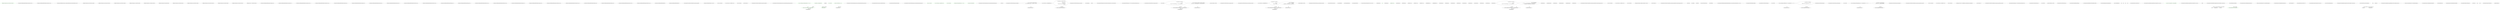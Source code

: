 digraph  {
d13 [cluster="Humanizer.Tests.DateHumanizeDefaultStrategyTests.MinutesFromNow(int, string)", color=green, community=0, label="DateHumanize.Verify(expected, minutes, TimeUnit.Minute, Tense.Future)", prediction=0, span="56-56"];
d12 [cluster="Humanizer.Tests.DateHumanizeDefaultStrategyTests.MinutesFromNow(int, string)", label="Entry Humanizer.Tests.DateHumanizeDefaultStrategyTests.MinutesFromNow(int, string)", span="54-54"];
d14 [cluster="Humanizer.Tests.DateHumanizeDefaultStrategyTests.MinutesFromNow(int, string)", label="Exit Humanizer.Tests.DateHumanizeDefaultStrategyTests.MinutesFromNow(int, string)", span="54-54"];
d5 [cluster="Humanizer.Tests.DateHumanize.Verify(string, int, Humanizer.Localisation.TimeUnit, Humanizer.Localisation.Tense, double?)", label="Entry Humanizer.Tests.DateHumanize.Verify(string, int, Humanizer.Localisation.TimeUnit, Humanizer.Localisation.Tense, double?)", span="29-29"];
d3 [cluster="Humanizer.Tests.DateHumanizeDefaultStrategyTests.SecondsAgo(int, string)", label="DateHumanize.Verify(expected, seconds, TimeUnit.Second, Tense.Past)", span="20-20"];
d7 [cluster="Humanizer.Tests.DateHumanizeDefaultStrategyTests.SecondsFromNow(int, string)", label="DateHumanize.Verify(expected, seconds, TimeUnit.Second, Tense.Future)", span="30-30"];
d10 [cluster="Humanizer.Tests.DateHumanizeDefaultStrategyTests.MinutesAgo(int, string)", label="DateHumanize.Verify(expected, minutes, TimeUnit.Minute, Tense.Past)", span="44-44"];
d16 [cluster="Humanizer.Tests.DateHumanizeDefaultStrategyTests.HoursAgo(int, string)", label="DateHumanize.Verify(expected, hours, TimeUnit.Hour, Tense.Past)", span="66-66"];
d19 [cluster="Humanizer.Tests.DateHumanizeDefaultStrategyTests.HoursFromNow(int, string)", label="DateHumanize.Verify(expected, hours, TimeUnit.Hour, Tense.Future)", span="76-76"];
d22 [cluster="Humanizer.Tests.DateHumanizeDefaultStrategyTests.DaysAgo(int, string)", label="DateHumanize.Verify(expected, days, TimeUnit.Day, Tense.Past)", span="86-86"];
d25 [cluster="Humanizer.Tests.DateHumanizeDefaultStrategyTests.DaysFromNow(int, string)", label="DateHumanize.Verify(expected, days, TimeUnit.Day, Tense.Future)", span="96-96"];
d28 [cluster="Humanizer.Tests.DateHumanizeDefaultStrategyTests.MonthsAgo(int, string)", label="DateHumanize.Verify(expected, months, TimeUnit.Month, Tense.Past)", span="106-106"];
d31 [cluster="Humanizer.Tests.DateHumanizeDefaultStrategyTests.MonthsFromNow(int, string)", label="DateHumanize.Verify(expected, months, TimeUnit.Month, Tense.Future)", span="116-116"];
d34 [cluster="Humanizer.Tests.DateHumanizeDefaultStrategyTests.YearsAgo(int, string)", label="DateHumanize.Verify(expected, years, TimeUnit.Year, Tense.Past)", span="124-124"];
d37 [cluster="Humanizer.Tests.DateHumanizeDefaultStrategyTests.YearsFromNow(int, string)", label="DateHumanize.Verify(expected, years, TimeUnit.Year, Tense.Future)", span="132-132"];
d40 [cluster="Humanizer.Tests.DateHumanizeDefaultStrategyTests.Now()", label="DateHumanize.Verify(''now'', 0, TimeUnit.Year, Tense.Future)", span="138-138"];
d2 [cluster="Humanizer.Tests.DateHumanizeDefaultStrategyTests.SecondsAgo(int, string)", label="Entry Humanizer.Tests.DateHumanizeDefaultStrategyTests.SecondsAgo(int, string)", span="18-18"];
d4 [cluster="Humanizer.Tests.DateHumanizeDefaultStrategyTests.SecondsAgo(int, string)", label="Exit Humanizer.Tests.DateHumanizeDefaultStrategyTests.SecondsAgo(int, string)", span="18-18"];
d6 [cluster="Humanizer.Tests.DateHumanizeDefaultStrategyTests.SecondsFromNow(int, string)", label="Entry Humanizer.Tests.DateHumanizeDefaultStrategyTests.SecondsFromNow(int, string)", span="28-28"];
d8 [cluster="Humanizer.Tests.DateHumanizeDefaultStrategyTests.SecondsFromNow(int, string)", label="Exit Humanizer.Tests.DateHumanizeDefaultStrategyTests.SecondsFromNow(int, string)", span="28-28"];
d9 [cluster="Humanizer.Tests.DateHumanizeDefaultStrategyTests.MinutesAgo(int, string)", label="Entry Humanizer.Tests.DateHumanizeDefaultStrategyTests.MinutesAgo(int, string)", span="42-42"];
d11 [cluster="Humanizer.Tests.DateHumanizeDefaultStrategyTests.MinutesAgo(int, string)", label="Exit Humanizer.Tests.DateHumanizeDefaultStrategyTests.MinutesAgo(int, string)", span="42-42"];
d15 [cluster="Humanizer.Tests.DateHumanizeDefaultStrategyTests.HoursAgo(int, string)", label="Entry Humanizer.Tests.DateHumanizeDefaultStrategyTests.HoursAgo(int, string)", span="64-64"];
d17 [cluster="Humanizer.Tests.DateHumanizeDefaultStrategyTests.HoursAgo(int, string)", label="Exit Humanizer.Tests.DateHumanizeDefaultStrategyTests.HoursAgo(int, string)", span="64-64"];
d18 [cluster="Humanizer.Tests.DateHumanizeDefaultStrategyTests.HoursFromNow(int, string)", label="Entry Humanizer.Tests.DateHumanizeDefaultStrategyTests.HoursFromNow(int, string)", span="74-74"];
d20 [cluster="Humanizer.Tests.DateHumanizeDefaultStrategyTests.HoursFromNow(int, string)", label="Exit Humanizer.Tests.DateHumanizeDefaultStrategyTests.HoursFromNow(int, string)", span="74-74"];
d21 [cluster="Humanizer.Tests.DateHumanizeDefaultStrategyTests.DaysAgo(int, string)", label="Entry Humanizer.Tests.DateHumanizeDefaultStrategyTests.DaysAgo(int, string)", span="84-84"];
d23 [cluster="Humanizer.Tests.DateHumanizeDefaultStrategyTests.DaysAgo(int, string)", label="Exit Humanizer.Tests.DateHumanizeDefaultStrategyTests.DaysAgo(int, string)", span="84-84"];
d24 [cluster="Humanizer.Tests.DateHumanizeDefaultStrategyTests.DaysFromNow(int, string)", label="Entry Humanizer.Tests.DateHumanizeDefaultStrategyTests.DaysFromNow(int, string)", span="94-94"];
d26 [cluster="Humanizer.Tests.DateHumanizeDefaultStrategyTests.DaysFromNow(int, string)", label="Exit Humanizer.Tests.DateHumanizeDefaultStrategyTests.DaysFromNow(int, string)", span="94-94"];
d27 [cluster="Humanizer.Tests.DateHumanizeDefaultStrategyTests.MonthsAgo(int, string)", label="Entry Humanizer.Tests.DateHumanizeDefaultStrategyTests.MonthsAgo(int, string)", span="104-104"];
d29 [cluster="Humanizer.Tests.DateHumanizeDefaultStrategyTests.MonthsAgo(int, string)", label="Exit Humanizer.Tests.DateHumanizeDefaultStrategyTests.MonthsAgo(int, string)", span="104-104"];
d30 [cluster="Humanizer.Tests.DateHumanizeDefaultStrategyTests.MonthsFromNow(int, string)", label="Entry Humanizer.Tests.DateHumanizeDefaultStrategyTests.MonthsFromNow(int, string)", span="114-114"];
d32 [cluster="Humanizer.Tests.DateHumanizeDefaultStrategyTests.MonthsFromNow(int, string)", label="Exit Humanizer.Tests.DateHumanizeDefaultStrategyTests.MonthsFromNow(int, string)", span="114-114"];
d33 [cluster="Humanizer.Tests.DateHumanizeDefaultStrategyTests.YearsAgo(int, string)", label="Entry Humanizer.Tests.DateHumanizeDefaultStrategyTests.YearsAgo(int, string)", span="122-122"];
d35 [cluster="Humanizer.Tests.DateHumanizeDefaultStrategyTests.YearsAgo(int, string)", label="Exit Humanizer.Tests.DateHumanizeDefaultStrategyTests.YearsAgo(int, string)", span="122-122"];
d36 [cluster="Humanizer.Tests.DateHumanizeDefaultStrategyTests.YearsFromNow(int, string)", label="Entry Humanizer.Tests.DateHumanizeDefaultStrategyTests.YearsFromNow(int, string)", span="130-130"];
d38 [cluster="Humanizer.Tests.DateHumanizeDefaultStrategyTests.YearsFromNow(int, string)", label="Exit Humanizer.Tests.DateHumanizeDefaultStrategyTests.YearsFromNow(int, string)", span="130-130"];
d39 [cluster="Humanizer.Tests.DateHumanizeDefaultStrategyTests.Now()", label="Entry Humanizer.Tests.DateHumanizeDefaultStrategyTests.Now()", span="136-136"];
d41 [cluster="Humanizer.Tests.DateHumanizeDefaultStrategyTests.Now()", label="Exit Humanizer.Tests.DateHumanizeDefaultStrategyTests.Now()", span="136-136"];
m0_0 [cluster="CommandLine.Tests.Unit.ParserTests.When_HelpWriter_is_set_help_screen_is_generated()", file="ParserTests.cs", label="Entry CommandLine.Tests.Unit.ParserTests.When_HelpWriter_is_set_help_screen_is_generated()", span="13-13"];
m0_3 [cluster="CommandLine.Tests.Unit.ParserTests.When_HelpWriter_is_set_help_screen_is_generated()", file="ParserTests.cs", label="sut.ParseArguments<FakeOptionWithRequired>(new string[] { })", span="20-20"];
m0_1 [cluster="CommandLine.Tests.Unit.ParserTests.When_HelpWriter_is_set_help_screen_is_generated()", file="ParserTests.cs", label="var writer = new StringWriter()", span="16-16"];
m0_2 [cluster="CommandLine.Tests.Unit.ParserTests.When_HelpWriter_is_set_help_screen_is_generated()", file="ParserTests.cs", label="var sut = new Parser(with => with.HelpWriter = writer)", span="17-17"];
m0_4 [cluster="CommandLine.Tests.Unit.ParserTests.When_HelpWriter_is_set_help_screen_is_generated()", file="ParserTests.cs", label="var text = writer.ToString()", span="23-23"];
m0_5 [cluster="CommandLine.Tests.Unit.ParserTests.When_HelpWriter_is_set_help_screen_is_generated()", file="ParserTests.cs", label="Assert.True(text.Length > 0)", span="24-24"];
m0_6 [cluster="CommandLine.Tests.Unit.ParserTests.When_HelpWriter_is_set_help_screen_is_generated()", file="ParserTests.cs", label="Exit CommandLine.Tests.Unit.ParserTests.When_HelpWriter_is_set_help_screen_is_generated()", span="13-13"];
m0_108 [cluster="CommandLine.Tests.Unit.ParserTests.Explicit_help_request_with_immutable_instance_generates_help_requested_error()", file="ParserTests.cs", label="Entry CommandLine.Tests.Unit.ParserTests.Explicit_help_request_with_immutable_instance_generates_help_requested_error()", span="188-188"];
m0_109 [cluster="CommandLine.Tests.Unit.ParserTests.Explicit_help_request_with_immutable_instance_generates_help_requested_error()", color=green, community=0, file="ParserTests.cs", label="var expectedError = new HelpRequestedError()", prediction=1, span="191-191"];
m0_110 [cluster="CommandLine.Tests.Unit.ParserTests.Explicit_help_request_with_immutable_instance_generates_help_requested_error()", color=green, community=0, file="ParserTests.cs", label="var sut = new Parser()", prediction=2, span="192-192"];
m0_113 [cluster="CommandLine.Tests.Unit.ParserTests.Explicit_help_request_with_immutable_instance_generates_help_requested_error()", color=green, community=0, file="ParserTests.cs", label="result.Errors.Should().ContainSingle(e => e.Equals(expectedError))", prediction=1, span="199-199"];
m0_111 [cluster="CommandLine.Tests.Unit.ParserTests.Explicit_help_request_with_immutable_instance_generates_help_requested_error()", color=green, community=0, file="ParserTests.cs", label="var result = sut.ParseArguments<FakeImmutableOptions>(new[] { ''--help'' })", prediction=1, span="195-195"];
m0_112 [cluster="CommandLine.Tests.Unit.ParserTests.Explicit_help_request_with_immutable_instance_generates_help_requested_error()", color=green, community=0, file="ParserTests.cs", label="result.Errors.Should().HaveCount(x => x == 1)", prediction=5, span="198-198"];
m0_114 [cluster="CommandLine.Tests.Unit.ParserTests.Explicit_help_request_with_immutable_instance_generates_help_requested_error()", file="ParserTests.cs", label="Exit CommandLine.Tests.Unit.ParserTests.Explicit_help_request_with_immutable_instance_generates_help_requested_error()", span="188-188"];
m0_8 [cluster="CommandLine.Parser.Parser(System.Action<CommandLine.ParserSettings>)", file="ParserTests.cs", label="Entry CommandLine.Parser.Parser(System.Action<CommandLine.ParserSettings>)", span="36-36"];
m0_85 [cluster="CommandLine.Tests.Fakes.CloneOptions.CloneOptions()", file="ParserTests.cs", label="Entry CommandLine.Tests.Fakes.CloneOptions.CloneOptions()", span="33-33"];
m0_126 [cluster="CommandLine.Tests.Unit.ParserTests.Explicit_help_request_with_immutable_instance_generates_help_screen()", file="ParserTests.cs", label="Entry CommandLine.Tests.Unit.ParserTests.Explicit_help_request_with_immutable_instance_generates_help_screen()", span="204-204"];
m0_127 [cluster="CommandLine.Tests.Unit.ParserTests.Explicit_help_request_with_immutable_instance_generates_help_screen()", color=green, community=0, file="ParserTests.cs", label="var help = new StringWriter()", prediction=6, span="207-207"];
m0_128 [cluster="CommandLine.Tests.Unit.ParserTests.Explicit_help_request_with_immutable_instance_generates_help_screen()", color=green, community=0, file="ParserTests.cs", label="var sut = new Parser(config => config.HelpWriter = help)", prediction=7, span="208-208"];
m0_130 [cluster="CommandLine.Tests.Unit.ParserTests.Explicit_help_request_with_immutable_instance_generates_help_screen()", color=green, community=0, file="ParserTests.cs", label="var result = help.ToString()", prediction=8, span="212-212"];
m0_129 [cluster="CommandLine.Tests.Unit.ParserTests.Explicit_help_request_with_immutable_instance_generates_help_screen()", color=green, community=0, file="ParserTests.cs", label="sut.ParseArguments<FakeImmutableOptions>(new[] { ''--help'' })", prediction=9, span="211-211"];
m0_131 [cluster="CommandLine.Tests.Unit.ParserTests.Explicit_help_request_with_immutable_instance_generates_help_screen()", color=green, community=0, file="ParserTests.cs", label="result.Length.Should().BeGreaterThan(0)", prediction=10, span="215-215"];
m0_132 [cluster="CommandLine.Tests.Unit.ParserTests.Explicit_help_request_with_immutable_instance_generates_help_screen()", file="ParserTests.cs", label="Exit CommandLine.Tests.Unit.ParserTests.Explicit_help_request_with_immutable_instance_generates_help_screen()", span="204-204"];
m0_11 [cluster="Unk.True", file="ParserTests.cs", label="Entry Unk.True", span=""];
m0_49 [cluster="CommandLine.Tests.Unit.ParserTests.Parse_options_with_double_dash()", file="ParserTests.cs", label="Entry CommandLine.Tests.Unit.ParserTests.Parse_options_with_double_dash()", span="80-80"];
m0_52 [cluster="CommandLine.Tests.Unit.ParserTests.Parse_options_with_double_dash()", file="ParserTests.cs", label="var result = sut.ParseArguments<FakeOptionsWithValues>(\r\n                new[] { ''--stringvalue'', ''astring'', ''--'', ''20'', ''--aaa'', ''-b'', ''--ccc'', ''30'' })", span="93-94"];
m0_51 [cluster="CommandLine.Tests.Unit.ParserTests.Parse_options_with_double_dash()", file="ParserTests.cs", label="var sut = new Parser(with => with.EnableDashDash = true)", span="90-90"];
m0_53 [cluster="CommandLine.Tests.Unit.ParserTests.Parse_options_with_double_dash()", file="ParserTests.cs", label="result.Value.ShouldBeEquivalentTo(expectedOptions)", span="97-97"];
m0_54 [cluster="CommandLine.Tests.Unit.ParserTests.Parse_options_with_double_dash()", file="ParserTests.cs", label="Assert.False(result.Errors.Any())", span="98-98"];
m0_50 [cluster="CommandLine.Tests.Unit.ParserTests.Parse_options_with_double_dash()", file="ParserTests.cs", label="var expectedOptions = new FakeOptionsWithValues\r\n                {\r\n                    StringValue = ''astring'',\r\n                    LongValue = 20L,\r\n                    StringSequence = new[] { ''--aaa'', ''-b'', ''--ccc'' },\r\n                    IntValue = 30\r\n                }", span="83-89"];
m0_55 [cluster="CommandLine.Tests.Unit.ParserTests.Parse_options_with_double_dash()", file="ParserTests.cs", label="Exit CommandLine.Tests.Unit.ParserTests.Parse_options_with_double_dash()", span="80-80"];
m0_118 [cluster="Unk.ContainSingle", file="ParserTests.cs", label="Entry Unk.ContainSingle", span=""];
m0_69 [cluster="Unk.>", file="ParserTests.cs", label="Entry Unk.>", span=""];
m0_22 [cluster="CommandLine.Parser.ParseArguments(System.Collections.Generic.IEnumerable<string>, params System.Type[])", file="ParserTests.cs", label="Entry CommandLine.Parser.ParseArguments(System.Collections.Generic.IEnumerable<string>, params System.Type[])", span="141-141"];
m0_33 [cluster="CommandLine.Parser.ParseArguments<T1, T2, T3>(System.Collections.Generic.IEnumerable<string>)", file="ParserTests.cs", label="Entry CommandLine.Parser.ParseArguments<T1, T2, T3>(System.Collections.Generic.IEnumerable<string>)", span="46-46"];
m0_89 [cluster="CommandLine.Tests.Unit.ParserTests.Parse_verbs_using_generic_overload()", file="ParserTests.cs", label="Entry CommandLine.Tests.Unit.ParserTests.Parse_verbs_using_generic_overload()", span="149-149"];
m0_91 [cluster="CommandLine.Tests.Unit.ParserTests.Parse_verbs_using_generic_overload()", file="ParserTests.cs", label="var sut = new Parser()", span="157-157"];
m0_90 [cluster="CommandLine.Tests.Unit.ParserTests.Parse_verbs_using_generic_overload()", file="ParserTests.cs", label="var expectedOptions = new CloneOptions\r\n            {\r\n                Quiet = true,\r\n                Urls = new[] { ''http://gsscoder.github.com/'', ''http://yes-to-nooo.github.com/'' }\r\n            }", span="152-156"];
m0_92 [cluster="CommandLine.Tests.Unit.ParserTests.Parse_verbs_using_generic_overload()", file="ParserTests.cs", label="var result = sut.ParseArguments<AddOptions, CommitOptions, CloneOptions>(\r\n                new[] { ''clone'', ''-q'', ''http://gsscoder.github.com/'', ''http://yes-to-nooo.github.com/'' })", span="160-161"];
m0_94 [cluster="CommandLine.Tests.Unit.ParserTests.Parse_verbs_using_generic_overload()", file="ParserTests.cs", label="result.Value.ShouldBeEquivalentTo(expectedOptions, o => o.RespectingRuntimeTypes())", span="165-165"];
m0_93 [cluster="CommandLine.Tests.Unit.ParserTests.Parse_verbs_using_generic_overload()", file="ParserTests.cs", label="Assert.IsType<CloneOptions>(result.Value)", span="164-164"];
m0_95 [cluster="CommandLine.Tests.Unit.ParserTests.Parse_verbs_using_generic_overload()", file="ParserTests.cs", label="Assert.False(result.Errors.Any())", span="166-166"];
m0_96 [cluster="CommandLine.Tests.Unit.ParserTests.Parse_verbs_using_generic_overload()", file="ParserTests.cs", label="Exit CommandLine.Tests.Unit.ParserTests.Parse_verbs_using_generic_overload()", span="149-149"];
m0_60 [cluster="CommandLine.Tests.Unit.ParserTests.Parse_options_with_double_dash_in_verbs_scenario()", file="ParserTests.cs", label="Entry CommandLine.Tests.Unit.ParserTests.Parse_options_with_double_dash_in_verbs_scenario()", span="103-103"];
m0_62 [cluster="CommandLine.Tests.Unit.ParserTests.Parse_options_with_double_dash_in_verbs_scenario()", file="ParserTests.cs", label="var sut = new Parser(with => with.EnableDashDash = true)", span="111-111"];
m0_61 [cluster="CommandLine.Tests.Unit.ParserTests.Parse_options_with_double_dash_in_verbs_scenario()", file="ParserTests.cs", label="var expectedOptions = new AddOptions\r\n                {\r\n                    Patch = true,\r\n                    FileName = ''--strange-fn''\r\n                }", span="106-110"];
m0_63 [cluster="CommandLine.Tests.Unit.ParserTests.Parse_options_with_double_dash_in_verbs_scenario()", file="ParserTests.cs", label="var result = sut.ParseArguments(\r\n                new[] { ''add'', ''-p'', ''--'', ''--strange-fn'' },\r\n                typeof(AddOptions), typeof(CommitOptions), typeof(CloneOptions))", span="114-116"];
m0_65 [cluster="CommandLine.Tests.Unit.ParserTests.Parse_options_with_double_dash_in_verbs_scenario()", file="ParserTests.cs", label="result.Value.ShouldBeEquivalentTo(expectedOptions, o => o.RespectingRuntimeTypes())", span="120-120"];
m0_64 [cluster="CommandLine.Tests.Unit.ParserTests.Parse_options_with_double_dash_in_verbs_scenario()", file="ParserTests.cs", label="Assert.IsType<AddOptions>(result.Value)", span="119-119"];
m0_66 [cluster="CommandLine.Tests.Unit.ParserTests.Parse_options_with_double_dash_in_verbs_scenario()", file="ParserTests.cs", label="Assert.False(result.Errors.Any())", span="121-121"];
m0_67 [cluster="CommandLine.Tests.Unit.ParserTests.Parse_options_with_double_dash_in_verbs_scenario()", file="ParserTests.cs", label="Exit CommandLine.Tests.Unit.ParserTests.Parse_options_with_double_dash_in_verbs_scenario()", span="103-103"];
m0_7 [cluster="System.IO.StringWriter.StringWriter()", file="ParserTests.cs", label="Entry System.IO.StringWriter.StringWriter()", span="0-0"];
m0_133 [cluster="Unk.BeGreaterThan", file="ParserTests.cs", label="Entry Unk.BeGreaterThan", span=""];
m0_76 [cluster="Unk.RespectingRuntimeTypes", file="ParserTests.cs", label="Entry Unk.RespectingRuntimeTypes", span=""];
m0_45 [cluster="CommandLine.Parser.Parser()", file="ParserTests.cs", label="Entry CommandLine.Parser.Parser()", span="25-25"];
m0_47 [cluster="System.Collections.Generic.IEnumerable<TSource>.Any<TSource>()", file="ParserTests.cs", label="Entry System.Collections.Generic.IEnumerable<TSource>.Any<TSource>()", span="0-0"];
m0_73 [cluster="lambda expression", file="ParserTests.cs", label="Entry lambda expression", span="120-120"];
m0_123 [cluster="lambda expression", color=green, community=0, file="ParserTests.cs", label="e.Equals(expectedError)", prediction=1, span="199-199"];
m0_122 [cluster="lambda expression", file="ParserTests.cs", label="Entry lambda expression", span="199-199"];
m0_124 [cluster="lambda expression", file="ParserTests.cs", label="Exit lambda expression", span="199-199"];
m0_119 [cluster="lambda expression", file="ParserTests.cs", label="Entry lambda expression", span="198-198"];
m0_120 [cluster="lambda expression", color=green, community=0, file="ParserTests.cs", label="x == 1", prediction=12, span="198-198"];
m0_121 [cluster="lambda expression", file="ParserTests.cs", label="Exit lambda expression", span="198-198"];
m0_135 [cluster="lambda expression", color=green, community=0, file="ParserTests.cs", label="config.HelpWriter = help", prediction=13, span="208-208"];
m0_134 [cluster="lambda expression", file="ParserTests.cs", label="Entry lambda expression", span="208-208"];
m0_136 [cluster="lambda expression", file="ParserTests.cs", label="Exit lambda expression", span="208-208"];
m0_13 [cluster="lambda expression", file="ParserTests.cs", label="with.HelpWriter = writer", span="17-17"];
m0_24 [cluster="lambda expression", file="ParserTests.cs", label="with.HelpWriter = writer", span="33-33"];
m0_35 [cluster="lambda expression", file="ParserTests.cs", label="with.HelpWriter = writer", span="49-49"];
m0_58 [cluster="lambda expression", file="ParserTests.cs", label="with.EnableDashDash = true", span="90-90"];
m0_71 [cluster="lambda expression", file="ParserTests.cs", label="with.EnableDashDash = true", span="111-111"];
m0_12 [cluster="lambda expression", file="ParserTests.cs", label="Entry lambda expression", span="17-17"];
m0_14 [cluster="lambda expression", file="ParserTests.cs", label="Exit lambda expression", span="17-17"];
m0_23 [cluster="lambda expression", file="ParserTests.cs", label="Entry lambda expression", span="33-33"];
m0_25 [cluster="lambda expression", file="ParserTests.cs", label="Exit lambda expression", span="33-33"];
m0_34 [cluster="lambda expression", file="ParserTests.cs", label="Entry lambda expression", span="49-49"];
m0_36 [cluster="lambda expression", file="ParserTests.cs", label="Exit lambda expression", span="49-49"];
m0_57 [cluster="lambda expression", file="ParserTests.cs", label="Entry lambda expression", span="90-90"];
m0_59 [cluster="lambda expression", file="ParserTests.cs", label="Exit lambda expression", span="90-90"];
m0_70 [cluster="lambda expression", file="ParserTests.cs", label="Entry lambda expression", span="111-111"];
m0_72 [cluster="lambda expression", file="ParserTests.cs", label="Exit lambda expression", span="111-111"];
m0_86 [cluster="lambda expression", file="ParserTests.cs", label="Entry lambda expression", span="143-143"];
m0_97 [cluster="lambda expression", file="ParserTests.cs", label="Entry lambda expression", span="165-165"];
m0_88 [cluster="lambda expression", file="ParserTests.cs", label="Exit lambda expression", span="143-143"];
m0_87 [cluster="lambda expression", file="ParserTests.cs", label="o.RespectingRuntimeTypes()", span="143-143"];
m0_99 [cluster="lambda expression", file="ParserTests.cs", label="Exit lambda expression", span="165-165"];
m0_98 [cluster="lambda expression", file="ParserTests.cs", label="o.RespectingRuntimeTypes()", span="165-165"];
m0_74 [cluster="lambda expression", file="ParserTests.cs", label="o.RespectingRuntimeTypes()", span="120-120"];
m0_75 [cluster="lambda expression", file="ParserTests.cs", label="Exit lambda expression", span="120-120"];
m0_26 [cluster="CommandLine.Tests.Unit.ParserTests.When_HelpWriter_is_set_help_screen_is_generated_in_verbs_scenario_using_generic_overload()", file="ParserTests.cs", label="Entry CommandLine.Tests.Unit.ParserTests.When_HelpWriter_is_set_help_screen_is_generated_in_verbs_scenario_using_generic_overload()", span="45-45"];
m0_27 [cluster="CommandLine.Tests.Unit.ParserTests.When_HelpWriter_is_set_help_screen_is_generated_in_verbs_scenario_using_generic_overload()", file="ParserTests.cs", label="var writer = new StringWriter()", span="48-48"];
m0_28 [cluster="CommandLine.Tests.Unit.ParserTests.When_HelpWriter_is_set_help_screen_is_generated_in_verbs_scenario_using_generic_overload()", file="ParserTests.cs", label="var sut = new Parser(with => with.HelpWriter = writer)", span="49-49"];
m0_30 [cluster="CommandLine.Tests.Unit.ParserTests.When_HelpWriter_is_set_help_screen_is_generated_in_verbs_scenario_using_generic_overload()", file="ParserTests.cs", label="var text = writer.ToString()", span="55-55"];
m0_29 [cluster="CommandLine.Tests.Unit.ParserTests.When_HelpWriter_is_set_help_screen_is_generated_in_verbs_scenario_using_generic_overload()", file="ParserTests.cs", label="sut.ParseArguments<AddOptions, CommitOptions, CloneOptions>(new string[] { })", span="52-52"];
m0_31 [cluster="CommandLine.Tests.Unit.ParserTests.When_HelpWriter_is_set_help_screen_is_generated_in_verbs_scenario_using_generic_overload()", file="ParserTests.cs", label="Assert.True(text.Length > 0)", span="56-56"];
m0_32 [cluster="CommandLine.Tests.Unit.ParserTests.When_HelpWriter_is_set_help_screen_is_generated_in_verbs_scenario_using_generic_overload()", file="ParserTests.cs", label="Exit CommandLine.Tests.Unit.ParserTests.When_HelpWriter_is_set_help_screen_is_generated_in_verbs_scenario_using_generic_overload()", span="45-45"];
m0_116 [cluster="Unk.Should", file="ParserTests.cs", label="Entry Unk.Should", span=""];
m0_125 [cluster="Unk.Equals", file="ParserTests.cs", label="Entry Unk.Equals", span=""];
m0_48 [cluster="Unk.False", file="ParserTests.cs", label="Entry Unk.False", span=""];
m0_10 [cluster="System.IO.StringWriter.ToString()", file="ParserTests.cs", label="Entry System.IO.StringWriter.ToString()", span="0-0"];
m0_117 [cluster="Unk.HaveCount", file="ParserTests.cs", label="Entry Unk.HaveCount", span=""];
m0_107 [cluster="CommandLine.Tests.Fakes.FakeImmutableOptions.FakeImmutableOptions(string, System.Collections.Generic.IEnumerable<int>, bool, long)", file="ParserTests.cs", label="Entry CommandLine.Tests.Fakes.FakeImmutableOptions.FakeImmutableOptions(string, System.Collections.Generic.IEnumerable<int>, bool, long)", span="13-13"];
m0_68 [cluster="CommandLine.Tests.Fakes.AddOptions.AddOptions()", file="ParserTests.cs", label="Entry CommandLine.Tests.Fakes.AddOptions.AddOptions()", span="7-7"];
m0_37 [cluster="CommandLine.Tests.Unit.ParserTests.Parse_options()", file="ParserTests.cs", label="Entry CommandLine.Tests.Unit.ParserTests.Parse_options()", span="61-61"];
m0_39 [cluster="CommandLine.Tests.Unit.ParserTests.Parse_options()", file="ParserTests.cs", label="var sut = new Parser()", span="68-68"];
m0_40 [cluster="CommandLine.Tests.Unit.ParserTests.Parse_options()", file="ParserTests.cs", label="var result = sut.ParseArguments<FakeOptions>(new[] { ''--stringvalue=strvalue'', ''-i1'', ''2'', ''3'' })", span="71-71"];
m0_38 [cluster="CommandLine.Tests.Unit.ParserTests.Parse_options()", file="ParserTests.cs", label="var expectedOptions = new FakeOptions\r\n                {\r\n                    StringValue = ''strvalue'', IntSequence = new[] { 1, 2, 3 }\r\n                }", span="64-67"];
m0_41 [cluster="CommandLine.Tests.Unit.ParserTests.Parse_options()", file="ParserTests.cs", label="result.Value.ShouldBeEquivalentTo(expectedOptions)", span="74-74"];
m0_42 [cluster="CommandLine.Tests.Unit.ParserTests.Parse_options()", file="ParserTests.cs", label="Assert.False(result.Errors.Any())", span="75-75"];
m0_43 [cluster="CommandLine.Tests.Unit.ParserTests.Parse_options()", file="ParserTests.cs", label="Exit CommandLine.Tests.Unit.ParserTests.Parse_options()", span="61-61"];
m0_100 [cluster="CommandLine.Tests.Unit.ParserTests.Parse_to_immutable_instance()", file="ParserTests.cs", label="Entry CommandLine.Tests.Unit.ParserTests.Parse_to_immutable_instance()", span="171-171"];
m0_102 [cluster="CommandLine.Tests.Unit.ParserTests.Parse_to_immutable_instance()", file="ParserTests.cs", label="var sut = new Parser()", span="176-176"];
m0_103 [cluster="CommandLine.Tests.Unit.ParserTests.Parse_to_immutable_instance()", file="ParserTests.cs", label="var result = sut.ParseArguments<FakeImmutableOptions>(new[] { ''--stringvalue=strvalue'', ''-i1'', ''2'', ''3'' })", span="179-179"];
m0_101 [cluster="CommandLine.Tests.Unit.ParserTests.Parse_to_immutable_instance()", file="ParserTests.cs", label="var expectedOptions = new FakeImmutableOptions(\r\n                ''strvalue'', new[] { 1, 2, 3 }, default(bool), default(long))", span="174-175"];
m0_104 [cluster="CommandLine.Tests.Unit.ParserTests.Parse_to_immutable_instance()", file="ParserTests.cs", label="result.Value.ShouldBeEquivalentTo(expectedOptions)", span="182-182"];
m0_105 [cluster="CommandLine.Tests.Unit.ParserTests.Parse_to_immutable_instance()", file="ParserTests.cs", label="Assert.False(result.Errors.Any())", span="183-183"];
m0_106 [cluster="CommandLine.Tests.Unit.ParserTests.Parse_to_immutable_instance()", file="ParserTests.cs", label="Exit CommandLine.Tests.Unit.ParserTests.Parse_to_immutable_instance()", span="171-171"];
m0_15 [cluster="CommandLine.Tests.Unit.ParserTests.When_HelpWriter_is_set_help_screen_is_generated_in_verbs_scenario()", file="ParserTests.cs", label="Entry CommandLine.Tests.Unit.ParserTests.When_HelpWriter_is_set_help_screen_is_generated_in_verbs_scenario()", span="29-29"];
m0_16 [cluster="CommandLine.Tests.Unit.ParserTests.When_HelpWriter_is_set_help_screen_is_generated_in_verbs_scenario()", file="ParserTests.cs", label="var writer = new StringWriter()", span="32-32"];
m0_17 [cluster="CommandLine.Tests.Unit.ParserTests.When_HelpWriter_is_set_help_screen_is_generated_in_verbs_scenario()", file="ParserTests.cs", label="var sut = new Parser(with => with.HelpWriter = writer)", span="33-33"];
m0_19 [cluster="CommandLine.Tests.Unit.ParserTests.When_HelpWriter_is_set_help_screen_is_generated_in_verbs_scenario()", file="ParserTests.cs", label="var text = writer.ToString()", span="39-39"];
m0_18 [cluster="CommandLine.Tests.Unit.ParserTests.When_HelpWriter_is_set_help_screen_is_generated_in_verbs_scenario()", file="ParserTests.cs", label="sut.ParseArguments(new string[] { }, typeof(AddOptions), typeof(CommitOptions), typeof(CloneOptions))", span="36-36"];
m0_20 [cluster="CommandLine.Tests.Unit.ParserTests.When_HelpWriter_is_set_help_screen_is_generated_in_verbs_scenario()", file="ParserTests.cs", label="Assert.True(text.Length > 0)", span="40-40"];
m0_21 [cluster="CommandLine.Tests.Unit.ParserTests.When_HelpWriter_is_set_help_screen_is_generated_in_verbs_scenario()", file="ParserTests.cs", label="Exit CommandLine.Tests.Unit.ParserTests.When_HelpWriter_is_set_help_screen_is_generated_in_verbs_scenario()", span="29-29"];
m0_9 [cluster="CommandLine.Parser.ParseArguments<T>(System.Collections.Generic.IEnumerable<string>)", file="ParserTests.cs", label="Entry CommandLine.Parser.ParseArguments<T>(System.Collections.Generic.IEnumerable<string>)", span="84-84"];
m0_77 [cluster="CommandLine.Tests.Unit.ParserTests.Parse_verbs()", file="ParserTests.cs", label="Entry CommandLine.Tests.Unit.ParserTests.Parse_verbs()", span="126-126"];
m0_79 [cluster="CommandLine.Tests.Unit.ParserTests.Parse_verbs()", file="ParserTests.cs", label="var sut = new Parser()", span="134-134"];
m0_78 [cluster="CommandLine.Tests.Unit.ParserTests.Parse_verbs()", file="ParserTests.cs", label="var expectedOptions = new CloneOptions\r\n                {\r\n                    Quiet = true,\r\n                    Urls = new[] { ''http://gsscoder.github.com/'', ''http://yes-to-nooo.github.com/'' }\r\n                }", span="129-133"];
m0_80 [cluster="CommandLine.Tests.Unit.ParserTests.Parse_verbs()", file="ParserTests.cs", label="var result = sut.ParseArguments(\r\n                new[] { ''clone'', ''-q'', ''http://gsscoder.github.com/'', ''http://yes-to-nooo.github.com/'' },\r\n                typeof(AddOptions), typeof(CommitOptions), typeof(CloneOptions))", span="137-139"];
m0_82 [cluster="CommandLine.Tests.Unit.ParserTests.Parse_verbs()", file="ParserTests.cs", label="result.Value.ShouldBeEquivalentTo(expectedOptions, o => o.RespectingRuntimeTypes())", span="143-143"];
m0_81 [cluster="CommandLine.Tests.Unit.ParserTests.Parse_verbs()", file="ParserTests.cs", label="Assert.IsType<CloneOptions>(result.Value)", span="142-142"];
m0_83 [cluster="CommandLine.Tests.Unit.ParserTests.Parse_verbs()", file="ParserTests.cs", label="Assert.False(result.Errors.Any())", span="144-144"];
m0_84 [cluster="CommandLine.Tests.Unit.ParserTests.Parse_verbs()", file="ParserTests.cs", label="Exit CommandLine.Tests.Unit.ParserTests.Parse_verbs()", span="126-126"];
m0_44 [cluster="CommandLine.Tests.Fakes.FakeOptions.FakeOptions()", file="ParserTests.cs", label="Entry CommandLine.Tests.Fakes.FakeOptions.FakeOptions()", span="6-6"];
m0_56 [cluster="CommandLine.Tests.Fakes.FakeOptionsWithValues.FakeOptionsWithValues()", file="ParserTests.cs", label="Entry CommandLine.Tests.Fakes.FakeOptionsWithValues.FakeOptionsWithValues()", span="6-6"];
m0_115 [cluster="CommandLine.HelpRequestedError.HelpRequestedError()", file="ParserTests.cs", label="Entry CommandLine.HelpRequestedError.HelpRequestedError()", span="353-353"];
m0_46 [cluster="Unk.ShouldBeEquivalentTo", file="ParserTests.cs", label="Entry Unk.ShouldBeEquivalentTo", span=""];
m0_140 [file="ParserTests.cs", label=expectedError, span=""];
m0_141 [file="ParserTests.cs", label=help, span=""];
m0_137 [file="ParserTests.cs", label=writer, span=""];
m0_138 [file="ParserTests.cs", label=writer, span=""];
m0_139 [file="ParserTests.cs", label=writer, span=""];
m1_9 [cluster="CommandLine.Infrastructure.Maybe.Nothing<T>()", file="ReflectionHelper.cs", label="Entry CommandLine.Infrastructure.Maybe.Nothing<T>()", span="63-63"];
m1_20 [cluster="CommandLine.Text.StringBuilderExtensions.AppendIf(System.Text.StringBuilder, bool, string, string)", file="ReflectionHelper.cs", label="Entry CommandLine.Text.StringBuilderExtensions.AppendIf(System.Text.StringBuilder, bool, string, string)", span="42-42"];
m1_21 [cluster="CommandLine.Text.StringBuilderExtensions.AppendIf(System.Text.StringBuilder, bool, string, string)", color=green, community=0, file="ReflectionHelper.cs", label="return condition ? builder.Append(ifTrue) : builder.Append(ifFalse);", prediction=14, span="44-44"];
m1_22 [cluster="CommandLine.Text.StringBuilderExtensions.AppendIf(System.Text.StringBuilder, bool, string, string)", file="ReflectionHelper.cs", label="Exit CommandLine.Text.StringBuilderExtensions.AppendIf(System.Text.StringBuilder, bool, string, string)", span="42-42"];
m1_1 [cluster="CommandLine.Text.StringBuilderExtensions.AppendWhen(System.Text.StringBuilder, bool, params string[])", file="ReflectionHelper.cs", label=condition, span="11-11"];
m1_0 [cluster="CommandLine.Text.StringBuilderExtensions.AppendWhen(System.Text.StringBuilder, bool, params string[])", file="ReflectionHelper.cs", label="Entry CommandLine.Text.StringBuilderExtensions.AppendWhen(System.Text.StringBuilder, bool, params string[])", span="9-9"];
m1_2 [cluster="CommandLine.Text.StringBuilderExtensions.AppendWhen(System.Text.StringBuilder, bool, params string[])", file="ReflectionHelper.cs", label=values, span="13-13"];
m1_3 [cluster="CommandLine.Text.StringBuilderExtensions.AppendWhen(System.Text.StringBuilder, bool, params string[])", file="ReflectionHelper.cs", label="builder.Append(value)", span="15-15"];
m1_4 [cluster="CommandLine.Text.StringBuilderExtensions.AppendWhen(System.Text.StringBuilder, bool, params string[])", file="ReflectionHelper.cs", label="return builder;", span="18-18"];
m1_14 [cluster="System.Reflection.Assembly.GetName()", file="ReflectionHelper.cs", label="Entry System.Reflection.Assembly.GetName()", span="0-0"];
m1_17 [cluster="CommandLine.Infrastructure.ReflectionHelper.GetAssemblyVersion()", color=green, community=0, file="ReflectionHelper.cs", label="return assembly.GetName().Version.ToStringInvariant();", prediction=15, span="30-30"];
m1_15 [cluster="CommandLine.Infrastructure.ReflectionHelper.GetAssemblyVersion()", file="ReflectionHelper.cs", label="Entry CommandLine.Infrastructure.ReflectionHelper.GetAssemblyVersion()", span="27-27"];
m1_16 [cluster="CommandLine.Infrastructure.ReflectionHelper.GetAssemblyVersion()", file="ReflectionHelper.cs", label="var assembly = Assembly.GetEntryAssembly() ?? Assembly.GetExecutingAssembly()", span="29-29"];
m1_18 [cluster="CommandLine.Infrastructure.ReflectionHelper.GetAssemblyVersion()", file="ReflectionHelper.cs", label="Exit CommandLine.Infrastructure.ReflectionHelper.GetAssemblyVersion()", span="27-27"];
m1_19 [cluster="T.ToStringInvariant<T>()", file="ReflectionHelper.cs", label="Entry T.ToStringInvariant<T>()", span="14-14"];
m1_8 [cluster="CommandLine.Infrastructure.Maybe.Just<T>(T)", file="ReflectionHelper.cs", label="Entry CommandLine.Infrastructure.Maybe.Just<T>(T)", span="68-68"];
m1_7 [cluster="System.Reflection.Assembly.GetCustomAttributes(System.Type, bool)", file="ReflectionHelper.cs", label="Entry System.Reflection.Assembly.GetCustomAttributes(System.Type, bool)", span="0-0"];
m1_6 [cluster="System.Text.StringBuilder.Append(string)", file="ReflectionHelper.cs", label="Entry System.Text.StringBuilder.Append(string)", span="0-0"];
m1_5 [cluster="CommandLine.Text.StringBuilderExtensions.AppendWhen(System.Text.StringBuilder, bool, params string[])", file="ReflectionHelper.cs", label="Exit CommandLine.Text.StringBuilderExtensions.AppendWhen(System.Text.StringBuilder, bool, params string[])", span="9-9"];
m1_23 [cluster="string.StartsWith(string, System.StringComparison)", file="ReflectionHelper.cs", label="Entry string.StartsWith(string, System.StringComparison)", span="0-0"];
m1_26 [cluster="CommandLine.Text.StringBuilderExtensions.AppendIfNotEmpty(System.Text.StringBuilder, params string[])", file="ReflectionHelper.cs", label="builder.Append(value)", span="53-53"];
m1_24 [cluster="CommandLine.Text.StringBuilderExtensions.AppendIfNotEmpty(System.Text.StringBuilder, params string[])", file="ReflectionHelper.cs", label=values, span="49-49"];
m1_25 [cluster="CommandLine.Text.StringBuilderExtensions.AppendIfNotEmpty(System.Text.StringBuilder, params string[])", file="ReflectionHelper.cs", label="value.Length > 0", span="51-51"];
m1_27 [cluster="CommandLine.Text.StringBuilderExtensions.AppendIfNotEmpty(System.Text.StringBuilder, params string[])", file="ReflectionHelper.cs", label="return builder;", span="56-56"];
m1_28 [cluster="CommandLine.Text.StringBuilderExtensions.AppendIfNotEmpty(System.Text.StringBuilder, params string[])", file="ReflectionHelper.cs", label="Exit CommandLine.Text.StringBuilderExtensions.AppendIfNotEmpty(System.Text.StringBuilder, params string[])", span="47-47"];
m1_11 [cluster="CommandLine.Infrastructure.ReflectionHelper.GetAssemblyName()", file="ReflectionHelper.cs", label="var assembly = Assembly.GetEntryAssembly() ?? Assembly.GetExecutingAssembly()", span="23-23"];
m1_10 [cluster="CommandLine.Infrastructure.ReflectionHelper.GetAssemblyName()", file="ReflectionHelper.cs", label="Entry CommandLine.Infrastructure.ReflectionHelper.GetAssemblyName()", span="21-21"];
m1_12 [cluster="CommandLine.Infrastructure.ReflectionHelper.GetAssemblyName()", file="ReflectionHelper.cs", label="return assembly.GetName().Name;", span="24-24"];
m1_13 [cluster="CommandLine.Infrastructure.ReflectionHelper.GetAssemblyName()", file="ReflectionHelper.cs", label="Exit CommandLine.Infrastructure.ReflectionHelper.GetAssemblyName()", span="21-21"];
m3_0 [cluster="CommandLine.ValueAttribute.ValueAttribute(int)", file="ValueAttribute.cs", label="Entry CommandLine.ValueAttribute.ValueAttribute(int)", span="20-20"];
m3_1 [cluster="CommandLine.ValueAttribute.ValueAttribute(int)", file="ValueAttribute.cs", label="this.index = index", span="22-22"];
m3_2 [cluster="CommandLine.ValueAttribute.ValueAttribute(int)", file="ValueAttribute.cs", label="min = -1", span="23-23"];
m3_3 [cluster="CommandLine.ValueAttribute.ValueAttribute(int)", file="ValueAttribute.cs", label="max = -1", span="24-24"];
m3_4 [cluster="CommandLine.ValueAttribute.ValueAttribute(int)", file="ValueAttribute.cs", label="Exit CommandLine.ValueAttribute.ValueAttribute(int)", span="20-20"];
m3_5 [file="ValueAttribute.cs", label="CommandLine.ValueAttribute", span=""];
m0_109 -> m0_113  [color=green, key=1, label=expectedError, style=dashed];
m0_109 -> m0_123  [color=green, key=1, label=expectedError, style=dashed];
m0_113 -> m0_122  [color=green, key=1, label="lambda expression", style=dashed];
m0_111 -> m0_113  [color=green, key=1, label=result, style=dashed];
m0_112 -> m0_119  [color=green, key=1, label="lambda expression", style=dashed];
m0_52 -> m0_54  [color=darkseagreen4, key=1, label=result, style=dashed];
m0_50 -> m0_53  [color=darkseagreen4, key=1, label=expectedOptions, style=dashed];
m0_90 -> m0_94  [color=darkseagreen4, key=1, label=expectedOptions, style=dashed];
m0_92 -> m0_94  [color=darkseagreen4, key=1, label=result, style=dashed];
m0_92 -> m0_95  [color=darkseagreen4, key=1, label=result, style=dashed];
m0_94 -> m0_97  [color=darkseagreen4, key=1, label="lambda expression", style=dashed];
m0_61 -> m0_65  [color=darkseagreen4, key=1, label=expectedOptions, style=dashed];
m0_63 -> m0_65  [color=darkseagreen4, key=1, label=result, style=dashed];
m0_63 -> m0_66  [color=darkseagreen4, key=1, label=result, style=dashed];
m0_65 -> m0_73  [color=darkseagreen4, key=1, label="lambda expression", style=dashed];
m0_40 -> m0_42  [color=darkseagreen4, key=1, label=result, style=dashed];
m0_38 -> m0_41  [color=darkseagreen4, key=1, label=expectedOptions, style=dashed];
m0_103 -> m0_105  [color=darkseagreen4, key=1, label=result, style=dashed];
m0_101 -> m0_104  [color=darkseagreen4, key=1, label=expectedOptions, style=dashed];
m0_78 -> m0_82  [color=darkseagreen4, key=1, label=expectedOptions, style=dashed];
m0_80 -> m0_82  [color=darkseagreen4, key=1, label=result, style=dashed];
m0_80 -> m0_83  [color=darkseagreen4, key=1, label=result, style=dashed];
m0_82 -> m0_86  [color=darkseagreen4, key=1, label="lambda expression", style=dashed];
m0_140 -> m0_123  [color=green, key=1, label=expectedError, style=dashed];
m1_0 -> m1_3  [color=darkseagreen4, key=1, label="System.Text.StringBuilder", style=dashed];
m1_0 -> m1_2  [color=darkseagreen4, key=1, label="params string[]", style=dashed];
m1_0 -> m1_4  [color=darkseagreen4, key=1, label="System.Text.StringBuilder", style=dashed];
m1_14 -> m1_17  [color=green, key=1, label="System.Text.StringBuilder", style=dashed];
m1_23 -> m1_26  [color=darkseagreen4, key=1, label="System.Text.StringBuilder", style=dashed];
m1_23 -> m1_27  [color=darkseagreen4, key=1, label="System.Text.StringBuilder", style=dashed];
m1_24 -> m1_26  [color=darkseagreen4, key=1, label=value, style=dashed];
}
